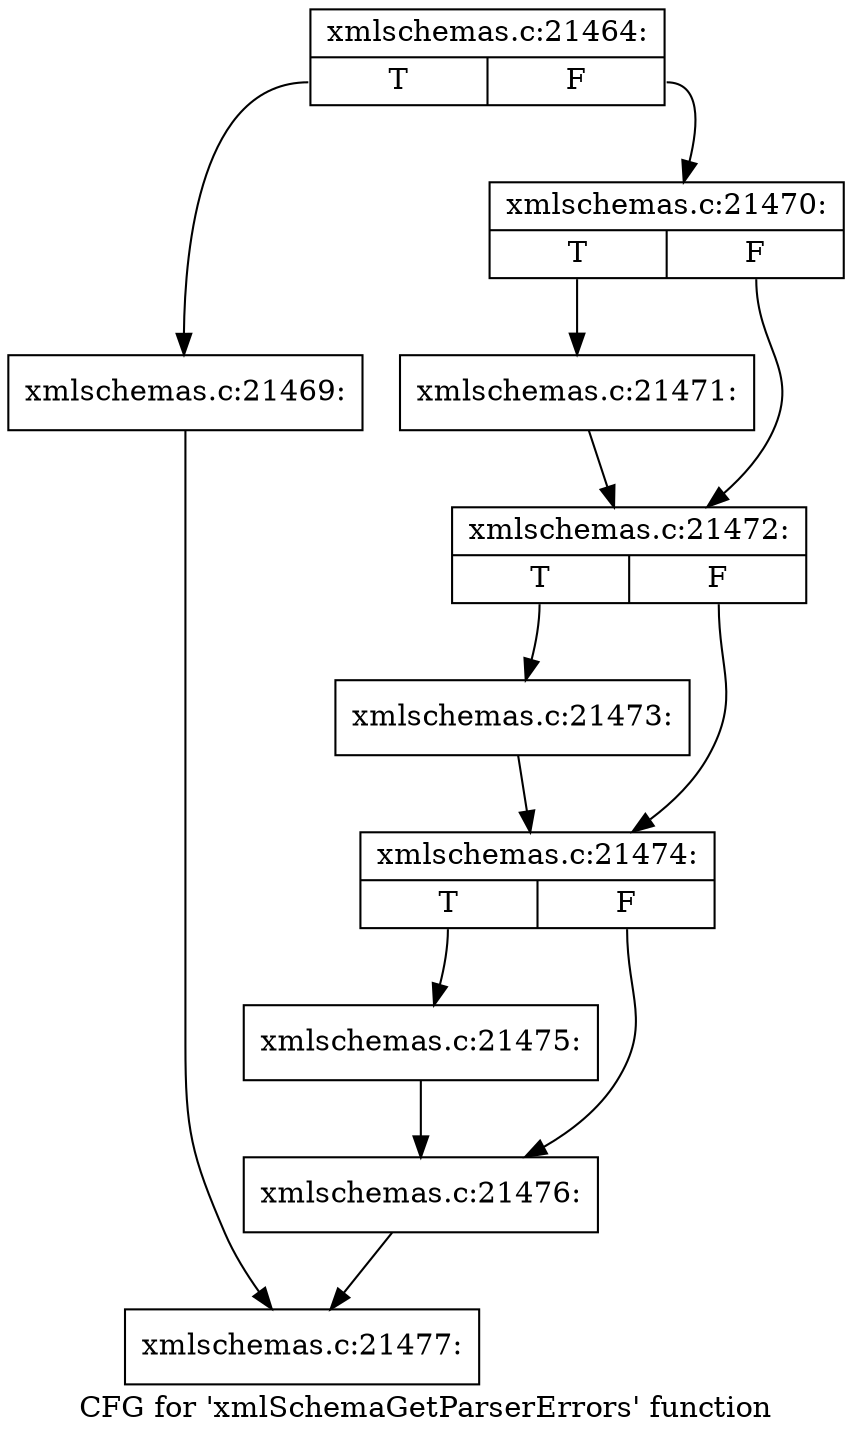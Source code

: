 digraph "CFG for 'xmlSchemaGetParserErrors' function" {
	label="CFG for 'xmlSchemaGetParserErrors' function";

	Node0x4981d20 [shape=record,label="{xmlschemas.c:21464:|{<s0>T|<s1>F}}"];
	Node0x4981d20:s0 -> Node0x4984740;
	Node0x4981d20:s1 -> Node0x4984790;
	Node0x4984740 [shape=record,label="{xmlschemas.c:21469:}"];
	Node0x4984740 -> Node0x4983890;
	Node0x4984790 [shape=record,label="{xmlschemas.c:21470:|{<s0>T|<s1>F}}"];
	Node0x4984790:s0 -> Node0x4984c50;
	Node0x4984790:s1 -> Node0x4984ca0;
	Node0x4984c50 [shape=record,label="{xmlschemas.c:21471:}"];
	Node0x4984c50 -> Node0x4984ca0;
	Node0x4984ca0 [shape=record,label="{xmlschemas.c:21472:|{<s0>T|<s1>F}}"];
	Node0x4984ca0:s0 -> Node0x4985380;
	Node0x4984ca0:s1 -> Node0x49853d0;
	Node0x4985380 [shape=record,label="{xmlschemas.c:21473:}"];
	Node0x4985380 -> Node0x49853d0;
	Node0x49853d0 [shape=record,label="{xmlschemas.c:21474:|{<s0>T|<s1>F}}"];
	Node0x49853d0:s0 -> Node0x4985a80;
	Node0x49853d0:s1 -> Node0x4985ad0;
	Node0x4985a80 [shape=record,label="{xmlschemas.c:21475:}"];
	Node0x4985a80 -> Node0x4985ad0;
	Node0x4985ad0 [shape=record,label="{xmlschemas.c:21476:}"];
	Node0x4985ad0 -> Node0x4983890;
	Node0x4983890 [shape=record,label="{xmlschemas.c:21477:}"];
}

